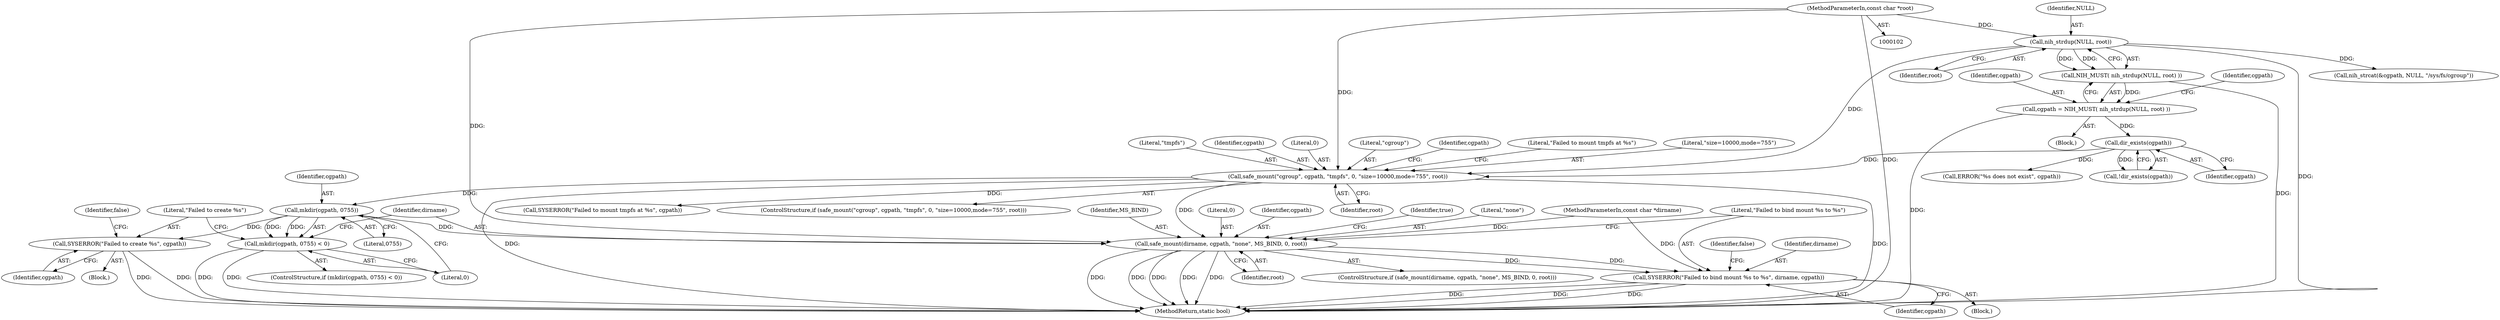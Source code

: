 digraph "0_lxc_592fd47a6245508b79fe6ac819fe6d3b2c1289be_0@API" {
"1000154" [label="(Call,mkdir(cgpath, 0755))"];
"1000133" [label="(Call,safe_mount(\"cgroup\", cgpath, \"tmpfs\", 0, \"size=10000,mode=755\", root))"];
"1000124" [label="(Call,dir_exists(cgpath))"];
"1000110" [label="(Call,cgpath = NIH_MUST( nih_strdup(NULL, root) ))"];
"1000112" [label="(Call,NIH_MUST( nih_strdup(NULL, root) ))"];
"1000113" [label="(Call,nih_strdup(NULL, root))"];
"1000103" [label="(MethodParameterIn,const char *root)"];
"1000153" [label="(Call,mkdir(cgpath, 0755) < 0)"];
"1000159" [label="(Call,SYSERROR(\"Failed to create %s\", cgpath))"];
"1000165" [label="(Call,safe_mount(dirname, cgpath, \"none\", MS_BIND, 0, root))"];
"1000173" [label="(Call,SYSERROR(\"Failed to bind mount %s to %s\", dirname, cgpath))"];
"1000142" [label="(Literal,\"Failed to mount tmpfs at %s\")"];
"1000111" [label="(Identifier,cgpath)"];
"1000117" [label="(Call,nih_strcat(&cgpath, NULL, \"/sys/fs/cgroup\"))"];
"1000125" [label="(Identifier,cgpath)"];
"1000138" [label="(Literal,\"size=10000,mode=755\")"];
"1000170" [label="(Literal,0)"];
"1000163" [label="(Identifier,false)"];
"1000157" [label="(Literal,0)"];
"1000114" [label="(Identifier,NULL)"];
"1000136" [label="(Literal,\"tmpfs\")"];
"1000167" [label="(Identifier,cgpath)"];
"1000110" [label="(Call,cgpath = NIH_MUST( nih_strdup(NULL, root) ))"];
"1000115" [label="(Identifier,root)"];
"1000180" [label="(Identifier,true)"];
"1000166" [label="(Identifier,dirname)"];
"1000127" [label="(Call,ERROR(\"%s does not exist\", cgpath))"];
"1000119" [label="(Identifier,cgpath)"];
"1000174" [label="(Literal,\"Failed to bind mount %s to %s\")"];
"1000124" [label="(Call,dir_exists(cgpath))"];
"1000133" [label="(Call,safe_mount(\"cgroup\", cgpath, \"tmpfs\", 0, \"size=10000,mode=755\", root))"];
"1000113" [label="(Call,nih_strdup(NULL, root))"];
"1000141" [label="(Call,SYSERROR(\"Failed to mount tmpfs at %s\", cgpath))"];
"1000178" [label="(Identifier,false)"];
"1000135" [label="(Identifier,cgpath)"];
"1000173" [label="(Call,SYSERROR(\"Failed to bind mount %s to %s\", dirname, cgpath))"];
"1000123" [label="(Call,!dir_exists(cgpath))"];
"1000137" [label="(Literal,0)"];
"1000156" [label="(Literal,0755)"];
"1000168" [label="(Literal,\"none\")"];
"1000152" [label="(ControlStructure,if (mkdir(cgpath, 0755) < 0))"];
"1000176" [label="(Identifier,cgpath)"];
"1000112" [label="(Call,NIH_MUST( nih_strdup(NULL, root) ))"];
"1000159" [label="(Call,SYSERROR(\"Failed to create %s\", cgpath))"];
"1000165" [label="(Call,safe_mount(dirname, cgpath, \"none\", MS_BIND, 0, root))"];
"1000149" [label="(Identifier,cgpath)"];
"1000175" [label="(Identifier,dirname)"];
"1000172" [label="(Block,)"];
"1000161" [label="(Identifier,cgpath)"];
"1000158" [label="(Block,)"];
"1000181" [label="(MethodReturn,static bool)"];
"1000134" [label="(Literal,\"cgroup\")"];
"1000155" [label="(Identifier,cgpath)"];
"1000139" [label="(Identifier,root)"];
"1000171" [label="(Identifier,root)"];
"1000154" [label="(Call,mkdir(cgpath, 0755))"];
"1000103" [label="(MethodParameterIn,const char *root)"];
"1000160" [label="(Literal,\"Failed to create %s\")"];
"1000164" [label="(ControlStructure,if (safe_mount(dirname, cgpath, \"none\", MS_BIND, 0, root)))"];
"1000169" [label="(Identifier,MS_BIND)"];
"1000104" [label="(MethodParameterIn,const char *dirname)"];
"1000132" [label="(ControlStructure,if (safe_mount(\"cgroup\", cgpath, \"tmpfs\", 0, \"size=10000,mode=755\", root)))"];
"1000153" [label="(Call,mkdir(cgpath, 0755) < 0)"];
"1000105" [label="(Block,)"];
"1000154" -> "1000153"  [label="AST: "];
"1000154" -> "1000156"  [label="CFG: "];
"1000155" -> "1000154"  [label="AST: "];
"1000156" -> "1000154"  [label="AST: "];
"1000157" -> "1000154"  [label="CFG: "];
"1000154" -> "1000153"  [label="DDG: "];
"1000154" -> "1000153"  [label="DDG: "];
"1000133" -> "1000154"  [label="DDG: "];
"1000154" -> "1000159"  [label="DDG: "];
"1000154" -> "1000165"  [label="DDG: "];
"1000133" -> "1000132"  [label="AST: "];
"1000133" -> "1000139"  [label="CFG: "];
"1000134" -> "1000133"  [label="AST: "];
"1000135" -> "1000133"  [label="AST: "];
"1000136" -> "1000133"  [label="AST: "];
"1000137" -> "1000133"  [label="AST: "];
"1000138" -> "1000133"  [label="AST: "];
"1000139" -> "1000133"  [label="AST: "];
"1000142" -> "1000133"  [label="CFG: "];
"1000149" -> "1000133"  [label="CFG: "];
"1000133" -> "1000181"  [label="DDG: "];
"1000133" -> "1000181"  [label="DDG: "];
"1000124" -> "1000133"  [label="DDG: "];
"1000113" -> "1000133"  [label="DDG: "];
"1000103" -> "1000133"  [label="DDG: "];
"1000133" -> "1000141"  [label="DDG: "];
"1000133" -> "1000165"  [label="DDG: "];
"1000124" -> "1000123"  [label="AST: "];
"1000124" -> "1000125"  [label="CFG: "];
"1000125" -> "1000124"  [label="AST: "];
"1000123" -> "1000124"  [label="CFG: "];
"1000124" -> "1000123"  [label="DDG: "];
"1000110" -> "1000124"  [label="DDG: "];
"1000124" -> "1000127"  [label="DDG: "];
"1000110" -> "1000105"  [label="AST: "];
"1000110" -> "1000112"  [label="CFG: "];
"1000111" -> "1000110"  [label="AST: "];
"1000112" -> "1000110"  [label="AST: "];
"1000119" -> "1000110"  [label="CFG: "];
"1000110" -> "1000181"  [label="DDG: "];
"1000112" -> "1000110"  [label="DDG: "];
"1000112" -> "1000113"  [label="CFG: "];
"1000113" -> "1000112"  [label="AST: "];
"1000112" -> "1000181"  [label="DDG: "];
"1000113" -> "1000112"  [label="DDG: "];
"1000113" -> "1000112"  [label="DDG: "];
"1000113" -> "1000115"  [label="CFG: "];
"1000114" -> "1000113"  [label="AST: "];
"1000115" -> "1000113"  [label="AST: "];
"1000113" -> "1000181"  [label="DDG: "];
"1000103" -> "1000113"  [label="DDG: "];
"1000113" -> "1000117"  [label="DDG: "];
"1000103" -> "1000102"  [label="AST: "];
"1000103" -> "1000181"  [label="DDG: "];
"1000103" -> "1000165"  [label="DDG: "];
"1000153" -> "1000152"  [label="AST: "];
"1000153" -> "1000157"  [label="CFG: "];
"1000157" -> "1000153"  [label="AST: "];
"1000160" -> "1000153"  [label="CFG: "];
"1000166" -> "1000153"  [label="CFG: "];
"1000153" -> "1000181"  [label="DDG: "];
"1000153" -> "1000181"  [label="DDG: "];
"1000159" -> "1000158"  [label="AST: "];
"1000159" -> "1000161"  [label="CFG: "];
"1000160" -> "1000159"  [label="AST: "];
"1000161" -> "1000159"  [label="AST: "];
"1000163" -> "1000159"  [label="CFG: "];
"1000159" -> "1000181"  [label="DDG: "];
"1000159" -> "1000181"  [label="DDG: "];
"1000165" -> "1000164"  [label="AST: "];
"1000165" -> "1000171"  [label="CFG: "];
"1000166" -> "1000165"  [label="AST: "];
"1000167" -> "1000165"  [label="AST: "];
"1000168" -> "1000165"  [label="AST: "];
"1000169" -> "1000165"  [label="AST: "];
"1000170" -> "1000165"  [label="AST: "];
"1000171" -> "1000165"  [label="AST: "];
"1000174" -> "1000165"  [label="CFG: "];
"1000180" -> "1000165"  [label="CFG: "];
"1000165" -> "1000181"  [label="DDG: "];
"1000165" -> "1000181"  [label="DDG: "];
"1000165" -> "1000181"  [label="DDG: "];
"1000165" -> "1000181"  [label="DDG: "];
"1000165" -> "1000181"  [label="DDG: "];
"1000104" -> "1000165"  [label="DDG: "];
"1000165" -> "1000173"  [label="DDG: "];
"1000165" -> "1000173"  [label="DDG: "];
"1000173" -> "1000172"  [label="AST: "];
"1000173" -> "1000176"  [label="CFG: "];
"1000174" -> "1000173"  [label="AST: "];
"1000175" -> "1000173"  [label="AST: "];
"1000176" -> "1000173"  [label="AST: "];
"1000178" -> "1000173"  [label="CFG: "];
"1000173" -> "1000181"  [label="DDG: "];
"1000173" -> "1000181"  [label="DDG: "];
"1000173" -> "1000181"  [label="DDG: "];
"1000104" -> "1000173"  [label="DDG: "];
}
